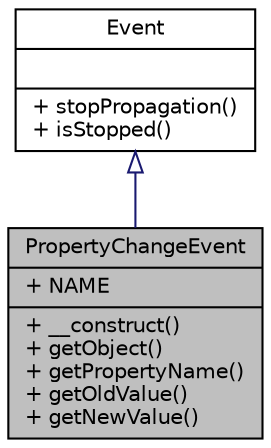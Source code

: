 digraph "PropertyChangeEvent"
{
  edge [fontname="Helvetica",fontsize="10",labelfontname="Helvetica",labelfontsize="10"];
  node [fontname="Helvetica",fontsize="10",shape=record];
  Node0 [label="{PropertyChangeEvent\n|+ NAME\l|+ __construct()\l+ getObject()\l+ getPropertyName()\l+ getOldValue()\l+ getNewValue()\l}",height=0.2,width=0.4,color="black", fillcolor="grey75", style="filled", fontcolor="black"];
  Node1 -> Node0 [dir="back",color="midnightblue",fontsize="10",style="solid",arrowtail="onormal",fontname="Helvetica"];
  Node1 [label="{Event\n||+ stopPropagation()\l+ isStopped()\l}",height=0.2,width=0.4,color="black", fillcolor="white", style="filled",URL="$classwcmf_1_1lib_1_1core_1_1_event.html",tooltip="Event is the base class for all events. "];
}
